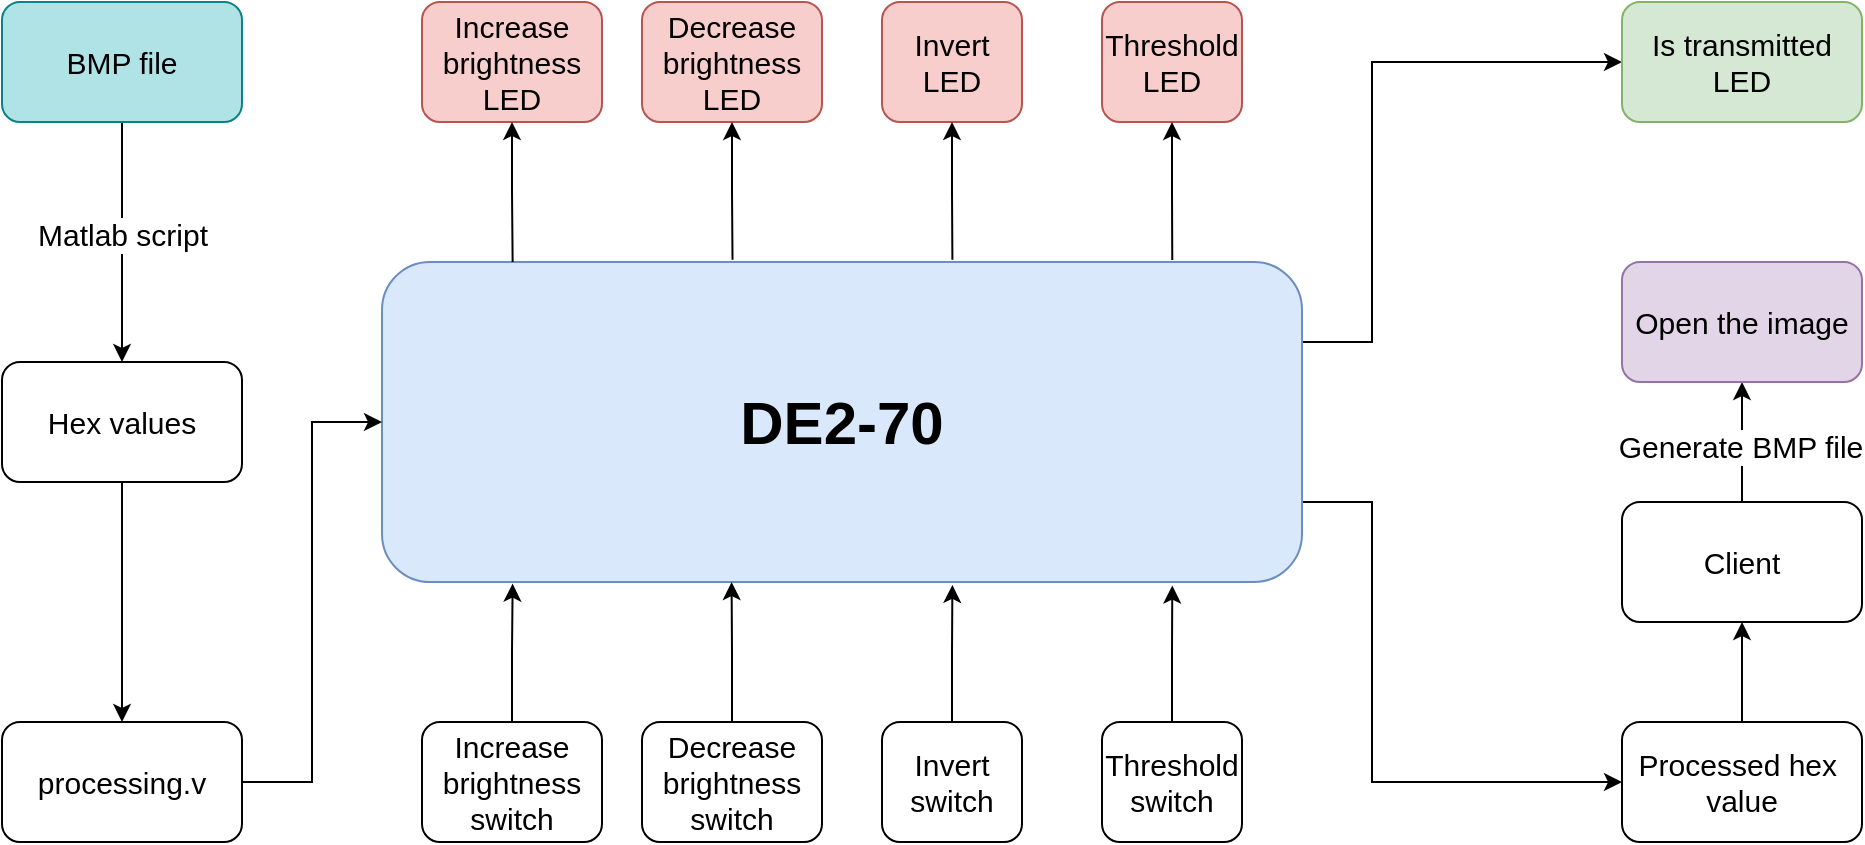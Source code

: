 <mxfile version="24.5.3" type="github">
  <diagram name="Page-1" id="Q5-XCbyxNqVeQDABKHqj">
    <mxGraphModel dx="1135" dy="570" grid="1" gridSize="10" guides="1" tooltips="1" connect="1" arrows="1" fold="1" page="1" pageScale="1" pageWidth="850" pageHeight="1100" math="0" shadow="0">
      <root>
        <mxCell id="0" />
        <mxCell id="1" parent="0" />
        <mxCell id="nZX18deOuYAMsA4xDCGx-36" style="edgeStyle=orthogonalEdgeStyle;rounded=0;orthogonalLoop=1;jettySize=auto;html=1;entryX=0;entryY=0.5;entryDx=0;entryDy=0;" parent="1" source="nZX18deOuYAMsA4xDCGx-1" target="nZX18deOuYAMsA4xDCGx-34" edge="1">
          <mxGeometry relative="1" as="geometry">
            <Array as="points">
              <mxPoint x="855" y="300" />
              <mxPoint x="855" y="160" />
            </Array>
          </mxGeometry>
        </mxCell>
        <mxCell id="nZX18deOuYAMsA4xDCGx-37" style="edgeStyle=orthogonalEdgeStyle;rounded=0;orthogonalLoop=1;jettySize=auto;html=1;entryX=0;entryY=0.5;entryDx=0;entryDy=0;" parent="1" source="nZX18deOuYAMsA4xDCGx-1" target="nZX18deOuYAMsA4xDCGx-25" edge="1">
          <mxGeometry relative="1" as="geometry">
            <Array as="points">
              <mxPoint x="855" y="380" />
              <mxPoint x="855" y="520" />
            </Array>
          </mxGeometry>
        </mxCell>
        <mxCell id="nZX18deOuYAMsA4xDCGx-1" value="&lt;font size=&quot;1&quot;&gt;&lt;b&gt;&lt;font style=&quot;font-size: 30px;&quot;&gt;DE2-70&lt;/font&gt;&lt;/b&gt;&lt;/font&gt;" style="rounded=1;whiteSpace=wrap;html=1;fillColor=#dae8fc;strokeColor=#6c8ebf;" parent="1" vertex="1">
          <mxGeometry x="360" y="260" width="460" height="160" as="geometry" />
        </mxCell>
        <mxCell id="nZX18deOuYAMsA4xDCGx-39" value="" style="edgeStyle=orthogonalEdgeStyle;rounded=0;orthogonalLoop=1;jettySize=auto;html=1;" parent="1" source="nZX18deOuYAMsA4xDCGx-2" target="nZX18deOuYAMsA4xDCGx-38" edge="1">
          <mxGeometry relative="1" as="geometry" />
        </mxCell>
        <mxCell id="nZX18deOuYAMsA4xDCGx-2" value="&lt;font style=&quot;font-size: 15px;&quot;&gt;Hex values&lt;/font&gt;" style="rounded=1;whiteSpace=wrap;html=1;" parent="1" vertex="1">
          <mxGeometry x="170" y="310" width="120" height="60" as="geometry" />
        </mxCell>
        <mxCell id="nZX18deOuYAMsA4xDCGx-4" value="" style="edgeStyle=orthogonalEdgeStyle;rounded=0;orthogonalLoop=1;jettySize=auto;html=1;" parent="1" source="nZX18deOuYAMsA4xDCGx-3" target="nZX18deOuYAMsA4xDCGx-2" edge="1">
          <mxGeometry relative="1" as="geometry" />
        </mxCell>
        <mxCell id="nZX18deOuYAMsA4xDCGx-33" value="&lt;font style=&quot;font-size: 15px;&quot;&gt;Matlab script&lt;/font&gt;" style="edgeLabel;html=1;align=center;verticalAlign=middle;resizable=0;points=[];" parent="nZX18deOuYAMsA4xDCGx-4" vertex="1" connectable="0">
          <mxGeometry x="-0.076" relative="1" as="geometry">
            <mxPoint as="offset" />
          </mxGeometry>
        </mxCell>
        <mxCell id="nZX18deOuYAMsA4xDCGx-3" value="&lt;font style=&quot;font-size: 15px;&quot;&gt;BMP file&lt;/font&gt;" style="rounded=1;whiteSpace=wrap;html=1;fillColor=#b0e3e6;strokeColor=#0e8088;" parent="1" vertex="1">
          <mxGeometry x="170" y="130" width="120" height="60" as="geometry" />
        </mxCell>
        <mxCell id="nZX18deOuYAMsA4xDCGx-7" value="&lt;div style=&quot;font-size: 15px;&quot;&gt;&lt;font style=&quot;font-size: 15px;&quot;&gt;Increase&lt;/font&gt;&lt;/div&gt;&lt;div style=&quot;font-size: 15px;&quot;&gt;&lt;font style=&quot;font-size: 15px;&quot;&gt;brightness&lt;/font&gt;&lt;/div&gt;&lt;div style=&quot;font-size: 15px;&quot;&gt;&lt;font style=&quot;font-size: 15px;&quot;&gt;switch&lt;br&gt;&lt;/font&gt;&lt;/div&gt;" style="rounded=1;whiteSpace=wrap;html=1;" parent="1" vertex="1">
          <mxGeometry x="380" y="490" width="90" height="60" as="geometry" />
        </mxCell>
        <mxCell id="nZX18deOuYAMsA4xDCGx-8" value="&lt;div style=&quot;font-size: 15px;&quot;&gt;&lt;font style=&quot;font-size: 15px;&quot;&gt;Decrease&lt;br&gt;&lt;/font&gt;&lt;/div&gt;&lt;div style=&quot;font-size: 15px;&quot;&gt;&lt;font style=&quot;font-size: 15px;&quot;&gt;brightness&lt;/font&gt;&lt;/div&gt;&lt;div style=&quot;font-size: 15px;&quot;&gt;&lt;font style=&quot;font-size: 15px;&quot;&gt;switch&lt;br&gt;&lt;/font&gt;&lt;/div&gt;" style="rounded=1;whiteSpace=wrap;html=1;" parent="1" vertex="1">
          <mxGeometry x="490" y="490" width="90" height="60" as="geometry" />
        </mxCell>
        <mxCell id="nZX18deOuYAMsA4xDCGx-9" value="&lt;div style=&quot;font-size: 15px;&quot;&gt;&lt;font style=&quot;font-size: 15px;&quot;&gt;Invert&lt;/font&gt;&lt;/div&gt;&lt;div style=&quot;font-size: 15px;&quot;&gt;&lt;font style=&quot;font-size: 15px;&quot;&gt;switch&lt;br&gt;&lt;/font&gt;&lt;/div&gt;" style="rounded=1;whiteSpace=wrap;html=1;" parent="1" vertex="1">
          <mxGeometry x="610" y="490" width="70" height="60" as="geometry" />
        </mxCell>
        <mxCell id="nZX18deOuYAMsA4xDCGx-10" value="&lt;div style=&quot;font-size: 15px;&quot;&gt;&lt;font style=&quot;font-size: 15px;&quot;&gt;Threshold&lt;/font&gt;&lt;/div&gt;&lt;div style=&quot;font-size: 15px;&quot;&gt;&lt;font style=&quot;font-size: 15px;&quot;&gt;switch&lt;br&gt;&lt;/font&gt;&lt;/div&gt;" style="rounded=1;whiteSpace=wrap;html=1;" parent="1" vertex="1">
          <mxGeometry x="720" y="490" width="70" height="60" as="geometry" />
        </mxCell>
        <mxCell id="nZX18deOuYAMsA4xDCGx-13" style="edgeStyle=orthogonalEdgeStyle;rounded=0;orthogonalLoop=1;jettySize=auto;html=1;entryX=0.142;entryY=1.005;entryDx=0;entryDy=0;entryPerimeter=0;" parent="1" source="nZX18deOuYAMsA4xDCGx-7" target="nZX18deOuYAMsA4xDCGx-1" edge="1">
          <mxGeometry relative="1" as="geometry" />
        </mxCell>
        <mxCell id="nZX18deOuYAMsA4xDCGx-14" style="edgeStyle=orthogonalEdgeStyle;rounded=0;orthogonalLoop=1;jettySize=auto;html=1;entryX=0.38;entryY=1;entryDx=0;entryDy=0;entryPerimeter=0;" parent="1" source="nZX18deOuYAMsA4xDCGx-8" target="nZX18deOuYAMsA4xDCGx-1" edge="1">
          <mxGeometry relative="1" as="geometry" />
        </mxCell>
        <mxCell id="nZX18deOuYAMsA4xDCGx-15" style="edgeStyle=orthogonalEdgeStyle;rounded=0;orthogonalLoop=1;jettySize=auto;html=1;entryX=0.62;entryY=1.009;entryDx=0;entryDy=0;entryPerimeter=0;" parent="1" source="nZX18deOuYAMsA4xDCGx-9" target="nZX18deOuYAMsA4xDCGx-1" edge="1">
          <mxGeometry relative="1" as="geometry" />
        </mxCell>
        <mxCell id="nZX18deOuYAMsA4xDCGx-16" style="edgeStyle=orthogonalEdgeStyle;rounded=0;orthogonalLoop=1;jettySize=auto;html=1;entryX=0.859;entryY=1.011;entryDx=0;entryDy=0;entryPerimeter=0;" parent="1" source="nZX18deOuYAMsA4xDCGx-10" target="nZX18deOuYAMsA4xDCGx-1" edge="1">
          <mxGeometry relative="1" as="geometry" />
        </mxCell>
        <mxCell id="nZX18deOuYAMsA4xDCGx-17" value="&lt;div style=&quot;font-size: 15px;&quot;&gt;&lt;font style=&quot;font-size: 15px;&quot;&gt;Increase&lt;/font&gt;&lt;/div&gt;&lt;div style=&quot;font-size: 15px;&quot;&gt;&lt;font style=&quot;font-size: 15px;&quot;&gt;brightness&lt;/font&gt;&lt;/div&gt;&lt;div style=&quot;font-size: 15px;&quot;&gt;&lt;font style=&quot;font-size: 15px;&quot;&gt;LED&lt;br&gt;&lt;/font&gt;&lt;/div&gt;" style="rounded=1;whiteSpace=wrap;html=1;fillColor=#f8cecc;strokeColor=#b85450;" parent="1" vertex="1">
          <mxGeometry x="380" y="130" width="90" height="60" as="geometry" />
        </mxCell>
        <mxCell id="nZX18deOuYAMsA4xDCGx-18" value="&lt;div style=&quot;font-size: 15px;&quot;&gt;&lt;font style=&quot;font-size: 15px;&quot;&gt;Decrease&lt;/font&gt;&lt;/div&gt;&lt;div style=&quot;font-size: 15px;&quot;&gt;&lt;font style=&quot;font-size: 15px;&quot;&gt;brightness&lt;br&gt;&lt;/font&gt;&lt;/div&gt;&lt;div style=&quot;font-size: 15px;&quot;&gt;&lt;font style=&quot;font-size: 15px;&quot;&gt;LED&lt;br&gt;&lt;/font&gt;&lt;/div&gt;" style="rounded=1;whiteSpace=wrap;html=1;fillColor=#f8cecc;strokeColor=#b85450;" parent="1" vertex="1">
          <mxGeometry x="490" y="130" width="90" height="60" as="geometry" />
        </mxCell>
        <mxCell id="nZX18deOuYAMsA4xDCGx-19" value="&lt;div style=&quot;font-size: 15px;&quot;&gt;&lt;font style=&quot;font-size: 15px;&quot;&gt;Invert&lt;br&gt;&lt;/font&gt;&lt;/div&gt;&lt;div style=&quot;font-size: 15px;&quot;&gt;&lt;font style=&quot;font-size: 15px;&quot;&gt;LED&lt;br&gt;&lt;/font&gt;&lt;/div&gt;" style="rounded=1;whiteSpace=wrap;html=1;fillColor=#f8cecc;strokeColor=#b85450;" parent="1" vertex="1">
          <mxGeometry x="610" y="130" width="70" height="60" as="geometry" />
        </mxCell>
        <mxCell id="nZX18deOuYAMsA4xDCGx-20" value="&lt;font style=&quot;font-size: 15px;&quot;&gt;Threshold&lt;/font&gt;&lt;div style=&quot;font-size: 15px;&quot;&gt;&lt;font style=&quot;font-size: 15px;&quot;&gt;LED&lt;br&gt;&lt;/font&gt;&lt;/div&gt;" style="rounded=1;whiteSpace=wrap;html=1;fillColor=#f8cecc;strokeColor=#b85450;" parent="1" vertex="1">
          <mxGeometry x="720" y="130" width="70" height="60" as="geometry" />
        </mxCell>
        <mxCell id="nZX18deOuYAMsA4xDCGx-21" style="edgeStyle=orthogonalEdgeStyle;rounded=0;orthogonalLoop=1;jettySize=auto;html=1;entryX=0.142;entryY=0;entryDx=0;entryDy=0;entryPerimeter=0;endArrow=none;endFill=0;startArrow=classic;startFill=1;" parent="1" source="nZX18deOuYAMsA4xDCGx-17" target="nZX18deOuYAMsA4xDCGx-1" edge="1">
          <mxGeometry relative="1" as="geometry" />
        </mxCell>
        <mxCell id="nZX18deOuYAMsA4xDCGx-22" style="edgeStyle=orthogonalEdgeStyle;rounded=0;orthogonalLoop=1;jettySize=auto;html=1;entryX=0.381;entryY=-0.007;entryDx=0;entryDy=0;entryPerimeter=0;endArrow=none;endFill=0;startArrow=classic;startFill=1;" parent="1" source="nZX18deOuYAMsA4xDCGx-18" target="nZX18deOuYAMsA4xDCGx-1" edge="1">
          <mxGeometry relative="1" as="geometry" />
        </mxCell>
        <mxCell id="nZX18deOuYAMsA4xDCGx-23" style="edgeStyle=orthogonalEdgeStyle;rounded=0;orthogonalLoop=1;jettySize=auto;html=1;entryX=0.62;entryY=-0.007;entryDx=0;entryDy=0;entryPerimeter=0;endArrow=none;endFill=0;startArrow=classic;startFill=1;" parent="1" source="nZX18deOuYAMsA4xDCGx-19" target="nZX18deOuYAMsA4xDCGx-1" edge="1">
          <mxGeometry relative="1" as="geometry" />
        </mxCell>
        <mxCell id="nZX18deOuYAMsA4xDCGx-24" style="edgeStyle=orthogonalEdgeStyle;rounded=0;orthogonalLoop=1;jettySize=auto;html=1;entryX=0.859;entryY=-0.006;entryDx=0;entryDy=0;entryPerimeter=0;endArrow=none;endFill=0;startArrow=classic;startFill=1;" parent="1" source="nZX18deOuYAMsA4xDCGx-20" target="nZX18deOuYAMsA4xDCGx-1" edge="1">
          <mxGeometry relative="1" as="geometry" />
        </mxCell>
        <mxCell id="nZX18deOuYAMsA4xDCGx-29" value="" style="edgeStyle=orthogonalEdgeStyle;rounded=0;orthogonalLoop=1;jettySize=auto;html=1;" parent="1" source="nZX18deOuYAMsA4xDCGx-25" target="nZX18deOuYAMsA4xDCGx-28" edge="1">
          <mxGeometry relative="1" as="geometry" />
        </mxCell>
        <mxCell id="nZX18deOuYAMsA4xDCGx-25" value="&lt;div style=&quot;font-size: 15px;&quot;&gt;&lt;font style=&quot;font-size: 15px;&quot;&gt;Processed hex&amp;nbsp;&lt;/font&gt;&lt;/div&gt;&lt;div style=&quot;font-size: 15px;&quot;&gt;&lt;font style=&quot;font-size: 15px;&quot;&gt;value&lt;/font&gt;&lt;/div&gt;" style="rounded=1;whiteSpace=wrap;html=1;" parent="1" vertex="1">
          <mxGeometry x="980" y="490" width="120" height="60" as="geometry" />
        </mxCell>
        <mxCell id="nZX18deOuYAMsA4xDCGx-31" value="" style="edgeStyle=orthogonalEdgeStyle;rounded=0;orthogonalLoop=1;jettySize=auto;html=1;" parent="1" source="nZX18deOuYAMsA4xDCGx-28" target="nZX18deOuYAMsA4xDCGx-30" edge="1">
          <mxGeometry relative="1" as="geometry" />
        </mxCell>
        <mxCell id="nZX18deOuYAMsA4xDCGx-32" value="&lt;font style=&quot;font-size: 15px;&quot;&gt;Generate BMP file&lt;/font&gt;" style="edgeLabel;html=1;align=center;verticalAlign=middle;resizable=0;points=[];" parent="nZX18deOuYAMsA4xDCGx-31" vertex="1" connectable="0">
          <mxGeometry x="-0.045" y="1" relative="1" as="geometry">
            <mxPoint as="offset" />
          </mxGeometry>
        </mxCell>
        <mxCell id="nZX18deOuYAMsA4xDCGx-28" value="&lt;font style=&quot;font-size: 15px;&quot;&gt;Client&lt;/font&gt;" style="rounded=1;whiteSpace=wrap;html=1;" parent="1" vertex="1">
          <mxGeometry x="980" y="380" width="120" height="60" as="geometry" />
        </mxCell>
        <mxCell id="nZX18deOuYAMsA4xDCGx-30" value="&lt;font style=&quot;font-size: 15px;&quot;&gt;Open the image&lt;/font&gt;" style="rounded=1;whiteSpace=wrap;html=1;fillColor=#e1d5e7;strokeColor=#9673a6;" parent="1" vertex="1">
          <mxGeometry x="980" y="260" width="120" height="60" as="geometry" />
        </mxCell>
        <mxCell id="nZX18deOuYAMsA4xDCGx-34" value="&lt;div style=&quot;font-size: 15px;&quot;&gt;&lt;font style=&quot;font-size: 15px;&quot;&gt;Is transmitted&lt;/font&gt;&lt;/div&gt;&lt;div style=&quot;font-size: 15px;&quot;&gt;&lt;font style=&quot;font-size: 15px;&quot;&gt;LED&lt;br&gt;&lt;/font&gt;&lt;/div&gt;" style="rounded=1;whiteSpace=wrap;html=1;fillColor=#d5e8d4;strokeColor=#82b366;" parent="1" vertex="1">
          <mxGeometry x="980" y="130" width="120" height="60" as="geometry" />
        </mxCell>
        <mxCell id="nZX18deOuYAMsA4xDCGx-41" style="edgeStyle=orthogonalEdgeStyle;rounded=0;orthogonalLoop=1;jettySize=auto;html=1;entryX=0;entryY=0.5;entryDx=0;entryDy=0;" parent="1" source="nZX18deOuYAMsA4xDCGx-38" target="nZX18deOuYAMsA4xDCGx-1" edge="1">
          <mxGeometry relative="1" as="geometry" />
        </mxCell>
        <mxCell id="nZX18deOuYAMsA4xDCGx-38" value="&lt;font style=&quot;font-size: 15px;&quot;&gt;processing.v&lt;/font&gt;" style="rounded=1;whiteSpace=wrap;html=1;" parent="1" vertex="1">
          <mxGeometry x="170" y="490" width="120" height="60" as="geometry" />
        </mxCell>
      </root>
    </mxGraphModel>
  </diagram>
</mxfile>
